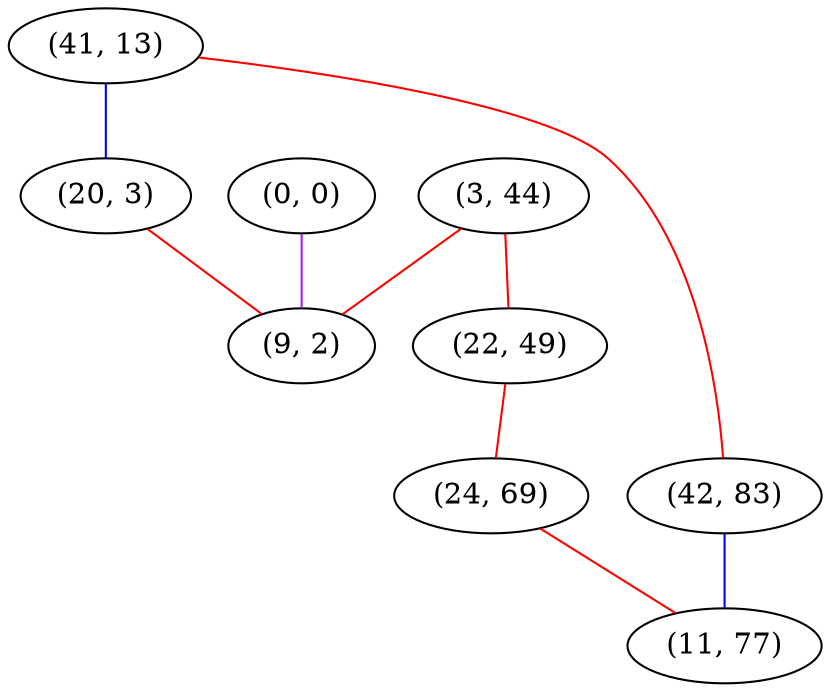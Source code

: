 graph "" {
"(41, 13)";
"(0, 0)";
"(3, 44)";
"(20, 3)";
"(9, 2)";
"(42, 83)";
"(22, 49)";
"(24, 69)";
"(11, 77)";
"(41, 13)" -- "(42, 83)"  [color=red, key=0, weight=1];
"(41, 13)" -- "(20, 3)"  [color=blue, key=0, weight=3];
"(0, 0)" -- "(9, 2)"  [color=purple, key=0, weight=4];
"(3, 44)" -- "(9, 2)"  [color=red, key=0, weight=1];
"(3, 44)" -- "(22, 49)"  [color=red, key=0, weight=1];
"(20, 3)" -- "(9, 2)"  [color=red, key=0, weight=1];
"(42, 83)" -- "(11, 77)"  [color=blue, key=0, weight=3];
"(22, 49)" -- "(24, 69)"  [color=red, key=0, weight=1];
"(24, 69)" -- "(11, 77)"  [color=red, key=0, weight=1];
}
